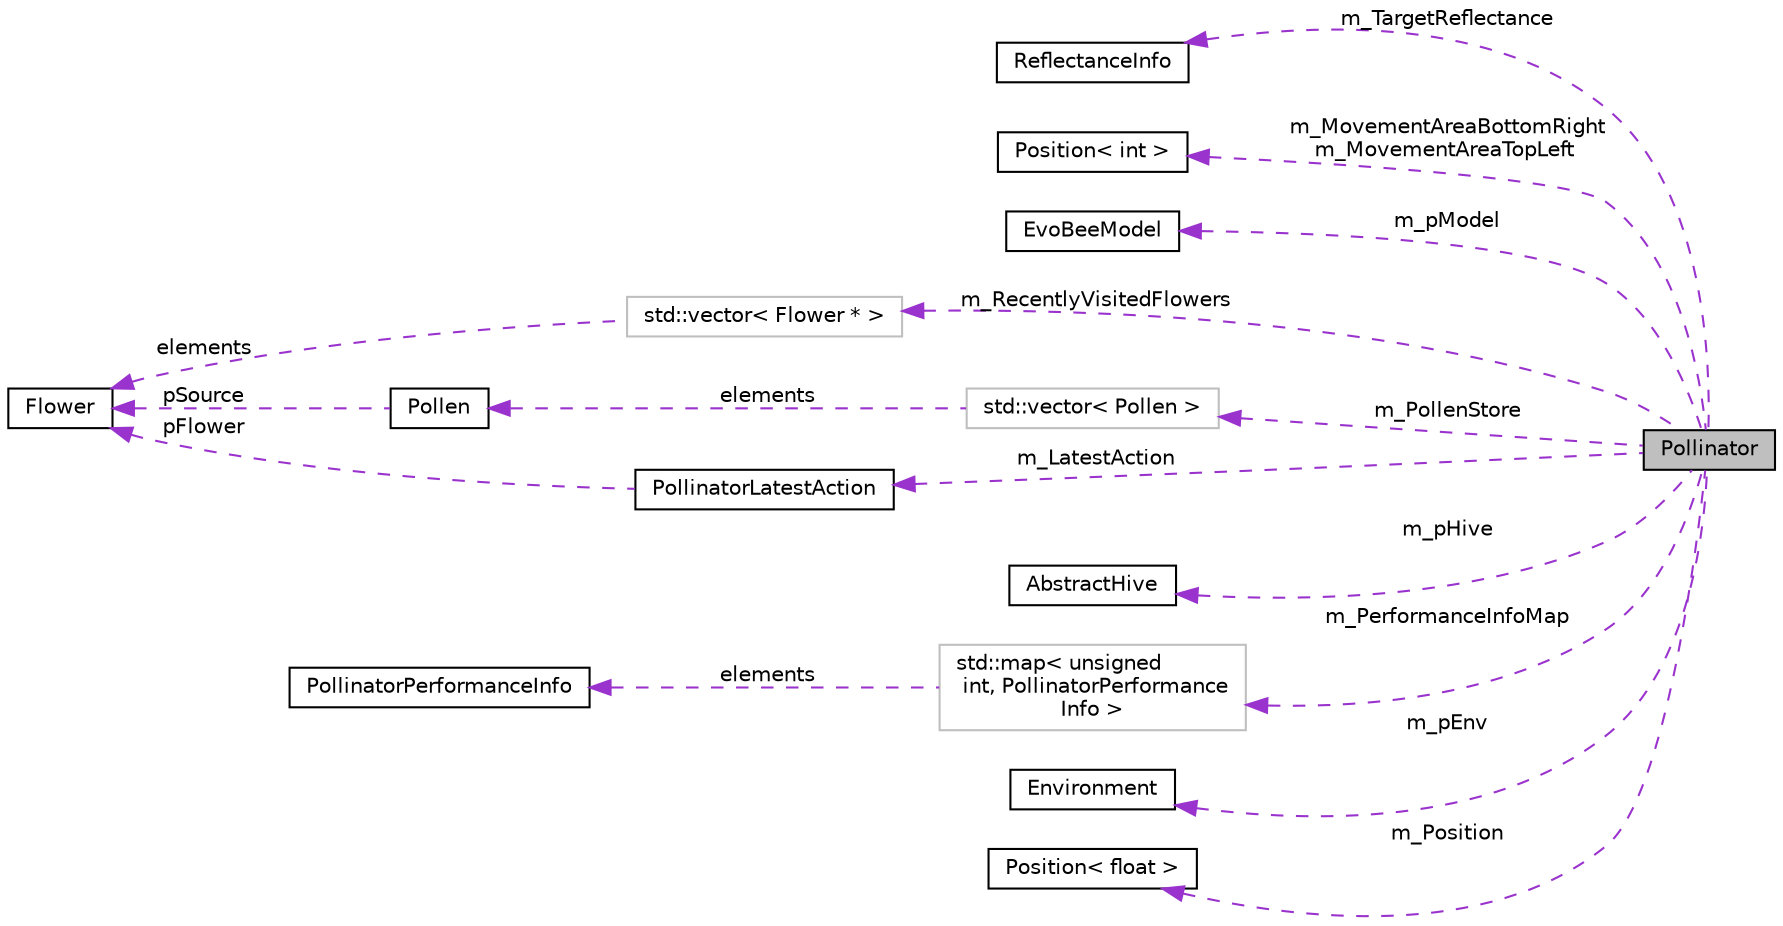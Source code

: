 digraph "Pollinator"
{
 // LATEX_PDF_SIZE
  edge [fontname="Helvetica",fontsize="10",labelfontname="Helvetica",labelfontsize="10"];
  node [fontname="Helvetica",fontsize="10",shape=record];
  rankdir="LR";
  Node1 [label="Pollinator",height=0.2,width=0.4,color="black", fillcolor="grey75", style="filled", fontcolor="black",tooltip=" "];
  Node2 -> Node1 [dir="back",color="darkorchid3",fontsize="10",style="dashed",label=" m_TargetReflectance" ,fontname="Helvetica"];
  Node2 [label="ReflectanceInfo",height=0.2,width=0.4,color="black", fillcolor="white", style="filled",URL="$classReflectanceInfo.html",tooltip=" "];
  Node3 -> Node1 [dir="back",color="darkorchid3",fontsize="10",style="dashed",label=" m_MovementAreaBottomRight\nm_MovementAreaTopLeft" ,fontname="Helvetica"];
  Node3 [label="Position\< int \>",height=0.2,width=0.4,color="black", fillcolor="white", style="filled",URL="$classPosition.html",tooltip=" "];
  Node4 -> Node1 [dir="back",color="darkorchid3",fontsize="10",style="dashed",label=" m_pModel" ,fontname="Helvetica"];
  Node4 [label="EvoBeeModel",height=0.2,width=0.4,color="black", fillcolor="white", style="filled",URL="$classEvoBeeModel.html",tooltip=" "];
  Node5 -> Node1 [dir="back",color="darkorchid3",fontsize="10",style="dashed",label=" m_RecentlyVisitedFlowers" ,fontname="Helvetica"];
  Node5 [label="std::vector\< Flower * \>",height=0.2,width=0.4,color="grey75", fillcolor="white", style="filled",tooltip=" "];
  Node6 -> Node5 [dir="back",color="darkorchid3",fontsize="10",style="dashed",label=" elements" ,fontname="Helvetica"];
  Node6 [label="Flower",height=0.2,width=0.4,color="black", fillcolor="white", style="filled",URL="$classFlower.html",tooltip=" "];
  Node7 -> Node1 [dir="back",color="darkorchid3",fontsize="10",style="dashed",label=" m_PollenStore" ,fontname="Helvetica"];
  Node7 [label="std::vector\< Pollen \>",height=0.2,width=0.4,color="grey75", fillcolor="white", style="filled",tooltip=" "];
  Node8 -> Node7 [dir="back",color="darkorchid3",fontsize="10",style="dashed",label=" elements" ,fontname="Helvetica"];
  Node8 [label="Pollen",height=0.2,width=0.4,color="black", fillcolor="white", style="filled",URL="$structPollen.html",tooltip=" "];
  Node6 -> Node8 [dir="back",color="darkorchid3",fontsize="10",style="dashed",label=" pSource" ,fontname="Helvetica"];
  Node9 -> Node1 [dir="back",color="darkorchid3",fontsize="10",style="dashed",label=" m_pHive" ,fontname="Helvetica"];
  Node9 [label="AbstractHive",height=0.2,width=0.4,color="black", fillcolor="white", style="filled",URL="$classAbstractHive.html",tooltip=" "];
  Node10 -> Node1 [dir="back",color="darkorchid3",fontsize="10",style="dashed",label=" m_PerformanceInfoMap" ,fontname="Helvetica"];
  Node10 [label="std::map\< unsigned\l int, PollinatorPerformance\lInfo \>",height=0.2,width=0.4,color="grey75", fillcolor="white", style="filled",tooltip=" "];
  Node11 -> Node10 [dir="back",color="darkorchid3",fontsize="10",style="dashed",label=" elements" ,fontname="Helvetica"];
  Node11 [label="PollinatorPerformanceInfo",height=0.2,width=0.4,color="black", fillcolor="white", style="filled",URL="$structPollinatorPerformanceInfo.html",tooltip=" "];
  Node12 -> Node1 [dir="back",color="darkorchid3",fontsize="10",style="dashed",label=" m_LatestAction" ,fontname="Helvetica"];
  Node12 [label="PollinatorLatestAction",height=0.2,width=0.4,color="black", fillcolor="white", style="filled",URL="$structPollinatorLatestAction.html",tooltip=" "];
  Node6 -> Node12 [dir="back",color="darkorchid3",fontsize="10",style="dashed",label=" pFlower" ,fontname="Helvetica"];
  Node13 -> Node1 [dir="back",color="darkorchid3",fontsize="10",style="dashed",label=" m_pEnv" ,fontname="Helvetica"];
  Node13 [label="Environment",height=0.2,width=0.4,color="black", fillcolor="white", style="filled",URL="$classEnvironment.html",tooltip=" "];
  Node14 -> Node1 [dir="back",color="darkorchid3",fontsize="10",style="dashed",label=" m_Position" ,fontname="Helvetica"];
  Node14 [label="Position\< float \>",height=0.2,width=0.4,color="black", fillcolor="white", style="filled",URL="$classPosition.html",tooltip=" "];
}
